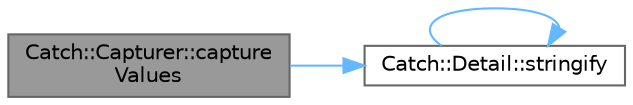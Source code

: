 digraph "Catch::Capturer::captureValues"
{
 // LATEX_PDF_SIZE
  bgcolor="transparent";
  edge [fontname=Helvetica,fontsize=10,labelfontname=Helvetica,labelfontsize=10];
  node [fontname=Helvetica,fontsize=10,shape=box,height=0.2,width=0.4];
  rankdir="LR";
  Node1 [id="Node000001",label="Catch::Capturer::capture\lValues",height=0.2,width=0.4,color="gray40", fillcolor="grey60", style="filled", fontcolor="black",tooltip=" "];
  Node1 -> Node2 [id="edge3_Node000001_Node000002",color="steelblue1",style="solid",tooltip=" "];
  Node2 [id="Node000002",label="Catch::Detail::stringify",height=0.2,width=0.4,color="grey40", fillcolor="white", style="filled",URL="$namespace_catch_1_1_detail.html#a84aa484e594118061dd09de134a49cf7",tooltip=" "];
  Node2 -> Node2 [id="edge4_Node000002_Node000002",color="steelblue1",style="solid",tooltip=" "];
}
